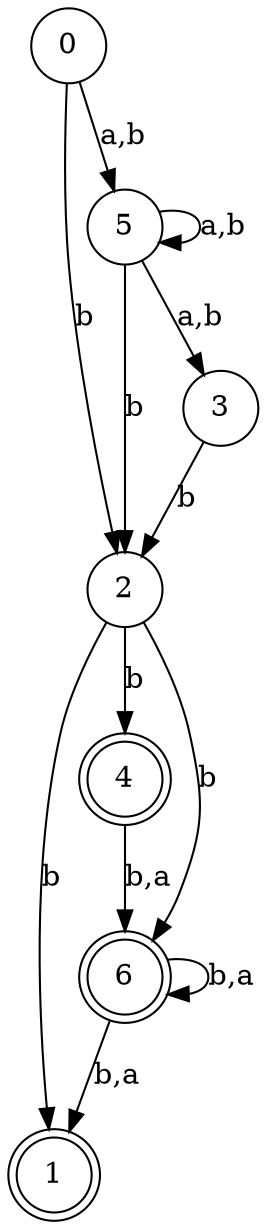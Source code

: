 digraph {
	0 [shape=circle]
	1 [shape=doublecircle]
	2 [shape=circle]
	3 [shape=circle]
	4 [shape=doublecircle]
	5 [shape=circle]
	6 [shape=doublecircle]
	5 -> 5 [label="a,b"]
	2 -> 4 [label=b]
	3 -> 2 [label=b]
	6 -> 6 [label="b,a"]
	0 -> 2 [label=b]
	5 -> 2 [label=b]
	2 -> 6 [label=b]
	2 -> 1 [label=b]
	5 -> 3 [label="a,b"]
	0 -> 5 [label="a,b"]
	6 -> 1 [label="b,a"]
	4 -> 6 [label="b,a"]
}
